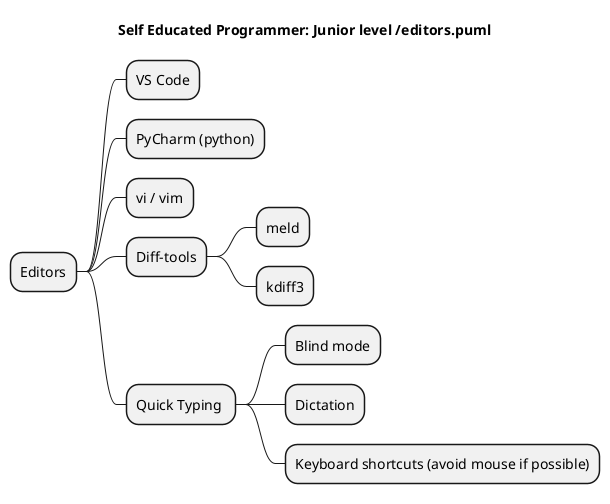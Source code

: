 @startmindmap
title Self Educated Programmer: Junior level /editors.puml

* Editors
** VS Code
** PyCharm (python)
** vi / vim
** Diff-tools
*** meld
*** kdiff3
** Quick Typing 
*** Blind mode
*** Dictation
*** Keyboard shortcuts (avoid mouse if possible)

@endmindmap
